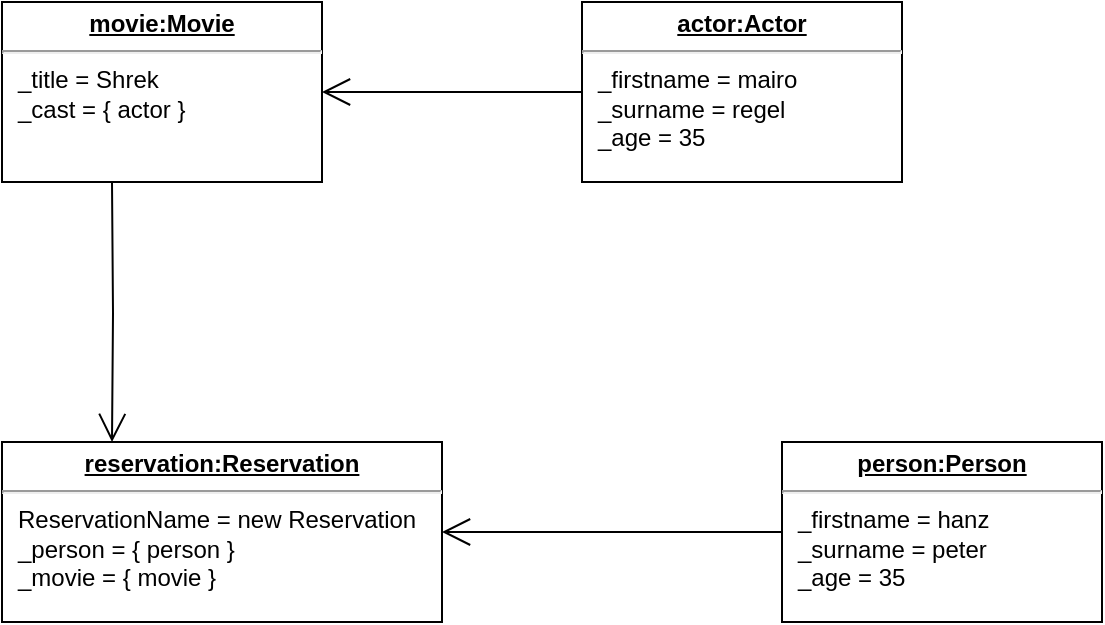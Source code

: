 <mxfile version="15.4.0" type="device"><diagram id="cUY5RvQ_H4HVGtc7_-f_" name="Page-1"><mxGraphModel dx="768" dy="522" grid="1" gridSize="10" guides="1" tooltips="1" connect="1" arrows="1" fold="1" page="1" pageScale="1" pageWidth="850" pageHeight="1100" math="0" shadow="0"><root><mxCell id="0"/><mxCell id="1" parent="0"/><mxCell id="XbHcJf68iLlZjwZ4im-W-7" value="&lt;p style=&quot;margin: 0px ; margin-top: 4px ; text-align: center ; text-decoration: underline&quot;&gt;&lt;b&gt;actor:Actor&lt;/b&gt;&lt;/p&gt;&lt;hr&gt;&lt;p style=&quot;margin: 0px ; margin-left: 8px&quot;&gt;_firstname = mairo&lt;br&gt;_surname = regel&lt;br&gt;_age = 35&lt;/p&gt;" style="verticalAlign=top;align=left;overflow=fill;fontSize=12;fontFamily=Helvetica;html=1;" vertex="1" parent="1"><mxGeometry x="360" y="160" width="160" height="90" as="geometry"/></mxCell><mxCell id="XbHcJf68iLlZjwZ4im-W-8" value="&lt;p style=&quot;margin: 0px ; margin-top: 4px ; text-align: center ; text-decoration: underline&quot;&gt;&lt;b&gt;movie:Movie&lt;/b&gt;&lt;/p&gt;&lt;hr&gt;&lt;p style=&quot;margin: 0px ; margin-left: 8px&quot;&gt;_title = Shrek&lt;br&gt;_cast = { actor }&lt;br&gt;&lt;br&gt;&lt;/p&gt;" style="verticalAlign=top;align=left;overflow=fill;fontSize=12;fontFamily=Helvetica;html=1;" vertex="1" parent="1"><mxGeometry x="70" y="160" width="160" height="90" as="geometry"/></mxCell><mxCell id="XbHcJf68iLlZjwZ4im-W-10" value="" style="endArrow=open;endFill=1;endSize=12;html=1;rounded=0;edgeStyle=orthogonalEdgeStyle;entryX=1;entryY=0.5;entryDx=0;entryDy=0;exitX=0;exitY=0.5;exitDx=0;exitDy=0;" edge="1" parent="1" source="XbHcJf68iLlZjwZ4im-W-7" target="XbHcJf68iLlZjwZ4im-W-8"><mxGeometry width="160" relative="1" as="geometry"><mxPoint x="300" y="260" as="sourcePoint"/><mxPoint x="460" y="260" as="targetPoint"/></mxGeometry></mxCell><mxCell id="XbHcJf68iLlZjwZ4im-W-11" value="&lt;p style=&quot;margin: 0px ; margin-top: 4px ; text-align: center ; text-decoration: underline&quot;&gt;&lt;b&gt;reservation:Reservation&lt;/b&gt;&lt;/p&gt;&lt;hr&gt;&lt;p style=&quot;margin: 0px ; margin-left: 8px&quot;&gt;ReservationName = new Reservation&lt;br&gt;_person = { person }&lt;br&gt;_movie = { movie }&lt;/p&gt;" style="verticalAlign=top;align=left;overflow=fill;fontSize=12;fontFamily=Helvetica;html=1;" vertex="1" parent="1"><mxGeometry x="70" y="380" width="220" height="90" as="geometry"/></mxCell><mxCell id="XbHcJf68iLlZjwZ4im-W-12" value="&lt;p style=&quot;margin: 0px ; margin-top: 4px ; text-align: center ; text-decoration: underline&quot;&gt;&lt;b&gt;person:Person&lt;/b&gt;&lt;/p&gt;&lt;hr&gt;&lt;p style=&quot;margin: 0px ; margin-left: 8px&quot;&gt;_firstname = hanz&lt;br&gt;_surname = peter&lt;br&gt;_age = 35&lt;/p&gt;" style="verticalAlign=top;align=left;overflow=fill;fontSize=12;fontFamily=Helvetica;html=1;" vertex="1" parent="1"><mxGeometry x="460" y="380" width="160" height="90" as="geometry"/></mxCell><mxCell id="XbHcJf68iLlZjwZ4im-W-14" value="" style="endArrow=open;endFill=1;endSize=12;html=1;rounded=0;edgeStyle=orthogonalEdgeStyle;entryX=0.25;entryY=0;entryDx=0;entryDy=0;" edge="1" parent="1" target="XbHcJf68iLlZjwZ4im-W-11"><mxGeometry width="160" relative="1" as="geometry"><mxPoint x="125" y="250" as="sourcePoint"/><mxPoint x="240" y="215" as="targetPoint"/></mxGeometry></mxCell><mxCell id="XbHcJf68iLlZjwZ4im-W-15" value="" style="endArrow=open;endFill=1;endSize=12;html=1;rounded=0;edgeStyle=orthogonalEdgeStyle;entryX=1;entryY=0.5;entryDx=0;entryDy=0;exitX=0;exitY=0.5;exitDx=0;exitDy=0;" edge="1" parent="1" source="XbHcJf68iLlZjwZ4im-W-12" target="XbHcJf68iLlZjwZ4im-W-11"><mxGeometry width="160" relative="1" as="geometry"><mxPoint x="380" y="225" as="sourcePoint"/><mxPoint x="250" y="225" as="targetPoint"/></mxGeometry></mxCell></root></mxGraphModel></diagram></mxfile>